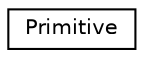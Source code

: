 digraph "Graphe hiérarchique des classes"
{
  edge [fontname="Helvetica",fontsize="10",labelfontname="Helvetica",labelfontsize="10"];
  node [fontname="Helvetica",fontsize="10",shape=record];
  rankdir="LR";
  Node0 [label="Primitive",height=0.2,width=0.4,color="black", fillcolor="white", style="filled",URL="$classPrimitive.html",tooltip="Classe modélisant un demi-segment de l&#39;image, s&#39;étendant dans une direction donnée (m_direction)..."];
}
